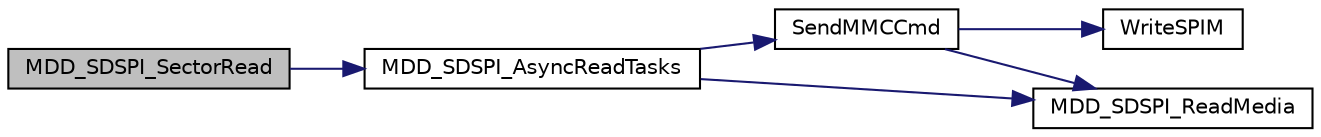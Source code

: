 digraph "MDD_SDSPI_SectorRead"
{
  edge [fontname="Helvetica",fontsize="10",labelfontname="Helvetica",labelfontsize="10"];
  node [fontname="Helvetica",fontsize="10",shape=record];
  rankdir="LR";
  Node1 [label="MDD_SDSPI_SectorRead",height=0.2,width=0.4,color="black", fillcolor="grey75", style="filled", fontcolor="black"];
  Node1 -> Node2 [color="midnightblue",fontsize="10",style="solid",fontname="Helvetica"];
  Node2 [label="MDD_SDSPI_AsyncReadTasks",height=0.2,width=0.4,color="black", fillcolor="white", style="filled",URL="$_s_d-_s_p_i_8c.html#aa23a73d4e8ad01a7431a1f09195be6e9"];
  Node2 -> Node3 [color="midnightblue",fontsize="10",style="solid",fontname="Helvetica"];
  Node3 [label="SendMMCCmd",height=0.2,width=0.4,color="black", fillcolor="white", style="filled",URL="$_s_d-_s_p_i_8c.html#a88d057eb424e5ae206be5465387b2e0a"];
  Node3 -> Node4 [color="midnightblue",fontsize="10",style="solid",fontname="Helvetica"];
  Node4 [label="WriteSPIM",height=0.2,width=0.4,color="black", fillcolor="white", style="filled",URL="$_s_d-_s_p_i_8c.html#ab4e7f228a81fb435b37e82b99fb27bb5"];
  Node3 -> Node5 [color="midnightblue",fontsize="10",style="solid",fontname="Helvetica"];
  Node5 [label="MDD_SDSPI_ReadMedia",height=0.2,width=0.4,color="black", fillcolor="white", style="filled",URL="$_s_d-_s_p_i_8c.html#a4990e32f9f0abd51bb486f148ab98875"];
  Node2 -> Node5 [color="midnightblue",fontsize="10",style="solid",fontname="Helvetica"];
}
